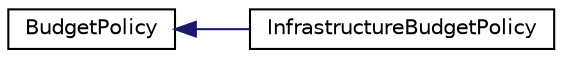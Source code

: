 digraph "Graphical Class Hierarchy"
{
 // LATEX_PDF_SIZE
  edge [fontname="Helvetica",fontsize="10",labelfontname="Helvetica",labelfontsize="10"];
  node [fontname="Helvetica",fontsize="10",shape=record];
  rankdir="LR";
  Node0 [label="BudgetPolicy",height=0.2,width=0.4,color="black", fillcolor="white", style="filled",URL="$classBudgetPolicy.html",tooltip="Abstract base class for budget policies in a city structure."];
  Node0 -> Node1 [dir="back",color="midnightblue",fontsize="10",style="solid",fontname="Helvetica"];
  Node1 [label="InfrastructureBudgetPolicy",height=0.2,width=0.4,color="black", fillcolor="white", style="filled",URL="$classInfrastructureBudgetPolicy.html",tooltip="Budget policy for allocating funds specifically for infrastructure projects."];
}

